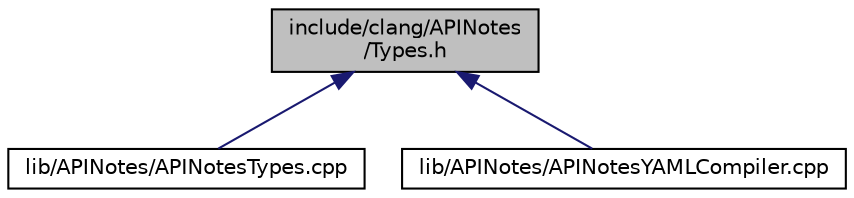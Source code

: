 digraph "include/clang/APINotes/Types.h"
{
 // LATEX_PDF_SIZE
  bgcolor="transparent";
  edge [fontname="Helvetica",fontsize="10",labelfontname="Helvetica",labelfontsize="10"];
  node [fontname="Helvetica",fontsize="10",shape=record];
  Node1 [label="include/clang/APINotes\l/Types.h",height=0.2,width=0.4,color="black", fillcolor="grey75", style="filled", fontcolor="black",tooltip=" "];
  Node1 -> Node2 [dir="back",color="midnightblue",fontsize="10",style="solid",fontname="Helvetica"];
  Node2 [label="lib/APINotes/APINotesTypes.cpp",height=0.2,width=0.4,color="black",URL="$APINotesTypes_8cpp.html",tooltip=" "];
  Node1 -> Node3 [dir="back",color="midnightblue",fontsize="10",style="solid",fontname="Helvetica"];
  Node3 [label="lib/APINotes/APINotesYAMLCompiler.cpp",height=0.2,width=0.4,color="black",URL="$APINotesYAMLCompiler_8cpp.html",tooltip=" "];
}
